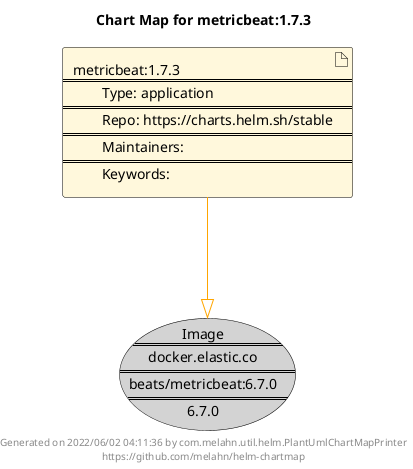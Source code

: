 @startuml
skinparam linetype ortho
skinparam backgroundColor white
skinparam usecaseBorderColor black
skinparam usecaseArrowColor LightSlateGray
skinparam artifactBorderColor black
skinparam artifactArrowColor LightSlateGray

title Chart Map for metricbeat:1.7.3

'There is one referenced Helm Chart
artifact "metricbeat:1.7.3\n====\n\tType: application\n====\n\tRepo: https://charts.helm.sh/stable\n====\n\tMaintainers: \n====\n\tKeywords: " as metricbeat_1_7_3 #Cornsilk

'There is one referenced Docker Image
usecase "Image\n====\ndocker.elastic.co\n====\nbeats/metricbeat:6.7.0\n====\n6.7.0" as docker_elastic_co_beats_metricbeat_6_7_0 #LightGrey

'Chart Dependencies
metricbeat_1_7_3--[#orange]-|>docker_elastic_co_beats_metricbeat_6_7_0

center footer Generated on 2022/06/02 04:11:36 by com.melahn.util.helm.PlantUmlChartMapPrinter\nhttps://github.com/melahn/helm-chartmap
@enduml
